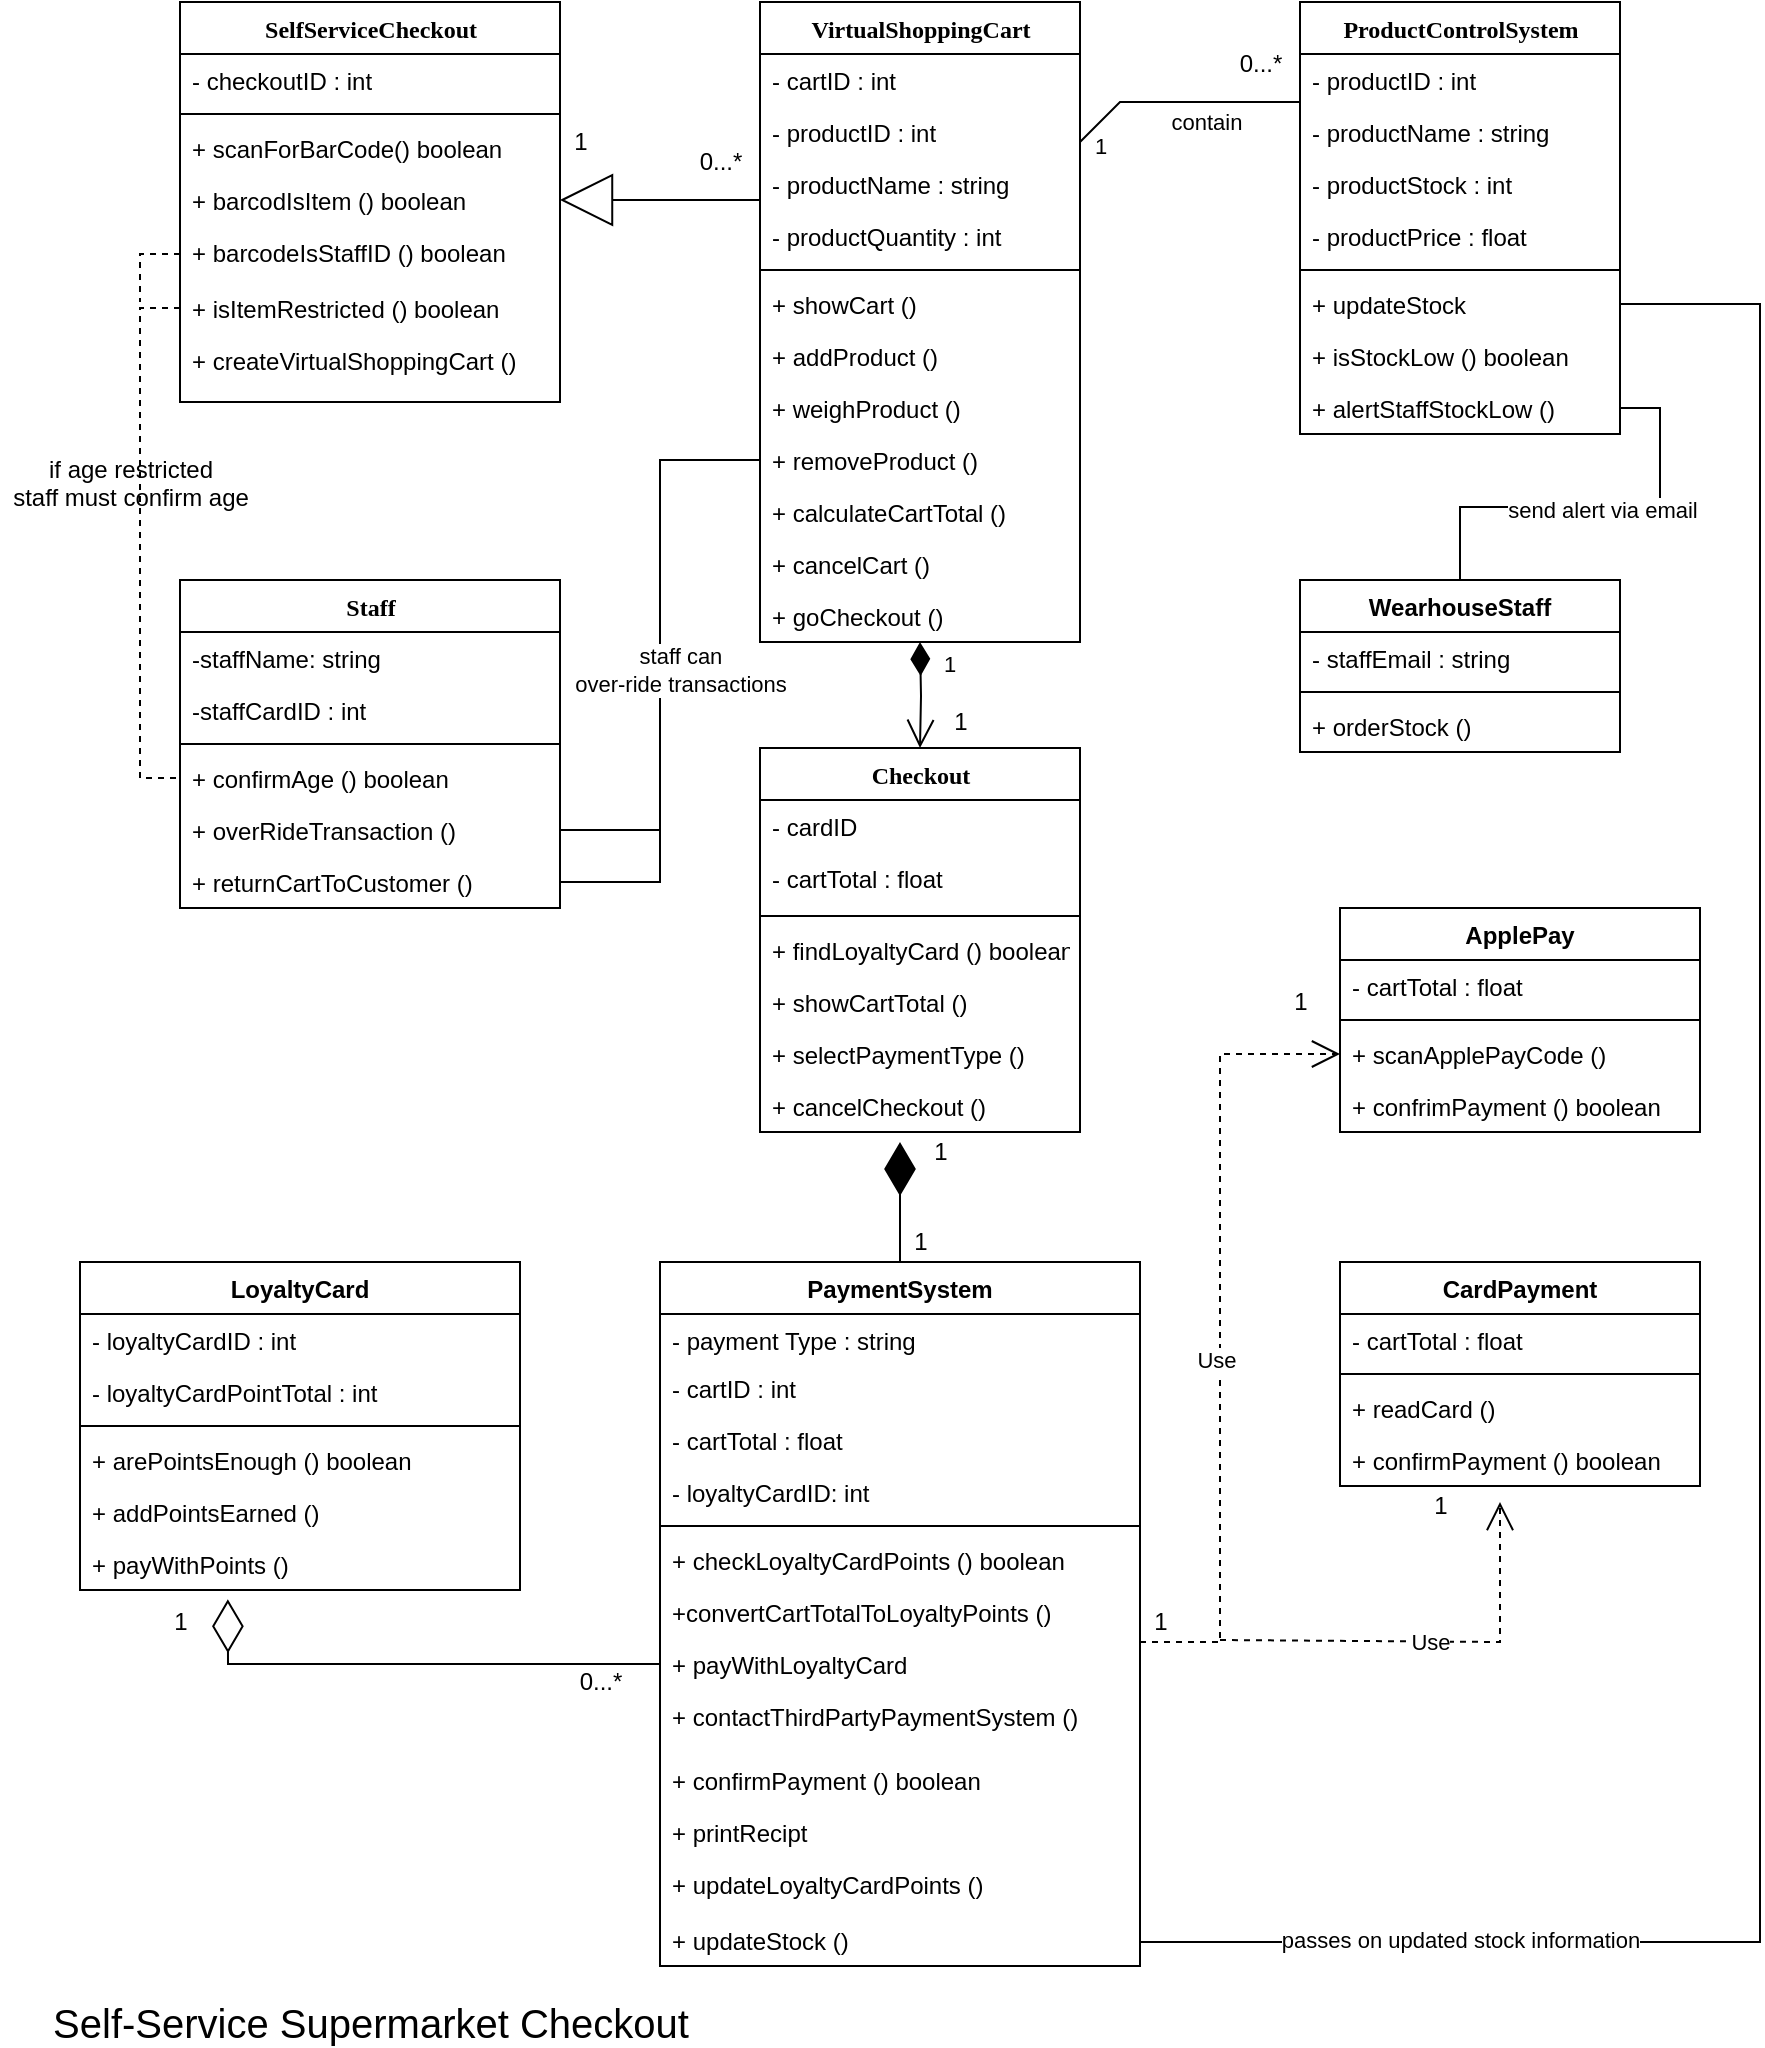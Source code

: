 <mxfile version="17.4.5" type="github">
  <diagram name="Page-1" id="9f46799a-70d6-7492-0946-bef42562c5a5">
    <mxGraphModel dx="1038" dy="571" grid="1" gridSize="10" guides="1" tooltips="1" connect="1" arrows="1" fold="1" page="1" pageScale="1" pageWidth="1100" pageHeight="850" background="none" math="0" shadow="0">
      <root>
        <mxCell id="0" />
        <mxCell id="1" parent="0" />
        <mxCell id="78961159f06e98e8-17" value="SelfServiceCheckout" style="swimlane;html=1;fontStyle=1;align=center;verticalAlign=top;childLayout=stackLayout;horizontal=1;startSize=26;horizontalStack=0;resizeParent=1;resizeLast=0;collapsible=1;marginBottom=0;swimlaneFillColor=#ffffff;rounded=0;shadow=0;comic=0;labelBackgroundColor=none;strokeWidth=1;fillColor=none;fontFamily=Verdana;fontSize=12" parent="1" vertex="1">
          <mxGeometry x="90" y="30" width="190" height="200" as="geometry" />
        </mxCell>
        <mxCell id="78961159f06e98e8-21" value="- checkoutID : int" style="text;html=1;strokeColor=none;fillColor=none;align=left;verticalAlign=top;spacingLeft=4;spacingRight=4;whiteSpace=wrap;overflow=hidden;rotatable=0;points=[[0,0.5],[1,0.5]];portConstraint=eastwest;" parent="78961159f06e98e8-17" vertex="1">
          <mxGeometry y="26" width="190" height="26" as="geometry" />
        </mxCell>
        <mxCell id="78961159f06e98e8-19" value="" style="line;html=1;strokeWidth=1;fillColor=none;align=left;verticalAlign=middle;spacingTop=-1;spacingLeft=3;spacingRight=3;rotatable=0;labelPosition=right;points=[];portConstraint=eastwest;" parent="78961159f06e98e8-17" vertex="1">
          <mxGeometry y="52" width="190" height="8" as="geometry" />
        </mxCell>
        <mxCell id="78961159f06e98e8-20" value="+ scanForBarCode() boolean" style="text;html=1;strokeColor=none;fillColor=none;align=left;verticalAlign=top;spacingLeft=4;spacingRight=4;whiteSpace=wrap;overflow=hidden;rotatable=0;points=[[0,0.5],[1,0.5]];portConstraint=eastwest;" parent="78961159f06e98e8-17" vertex="1">
          <mxGeometry y="60" width="190" height="26" as="geometry" />
        </mxCell>
        <mxCell id="7aNwk6RHBtM1r3JEq0F7-40" value="+ barcodIsItem () boolean&#xa;" style="text;strokeColor=none;fillColor=none;align=left;verticalAlign=top;spacingLeft=4;spacingRight=4;overflow=hidden;rotatable=0;points=[[0,0.5],[1,0.5]];portConstraint=eastwest;" vertex="1" parent="78961159f06e98e8-17">
          <mxGeometry y="86" width="190" height="26" as="geometry" />
        </mxCell>
        <mxCell id="7aNwk6RHBtM1r3JEq0F7-41" value="+ barcodeIsStaffID () boolean" style="text;strokeColor=none;fillColor=none;align=left;verticalAlign=top;spacingLeft=4;spacingRight=4;overflow=hidden;rotatable=0;points=[[0,0.5],[1,0.5]];portConstraint=eastwest;" vertex="1" parent="78961159f06e98e8-17">
          <mxGeometry y="112" width="190" height="28" as="geometry" />
        </mxCell>
        <mxCell id="7aNwk6RHBtM1r3JEq0F7-44" value="+ isItemRestricted () boolean " style="text;strokeColor=none;fillColor=none;align=left;verticalAlign=top;spacingLeft=4;spacingRight=4;overflow=hidden;rotatable=0;points=[[0,0.5],[1,0.5]];portConstraint=eastwest;" vertex="1" parent="78961159f06e98e8-17">
          <mxGeometry y="140" width="190" height="26" as="geometry" />
        </mxCell>
        <mxCell id="7aNwk6RHBtM1r3JEq0F7-45" value="+ createVirtualShoppingCart ()" style="text;strokeColor=none;fillColor=none;align=left;verticalAlign=top;spacingLeft=4;spacingRight=4;overflow=hidden;rotatable=0;points=[[0,0.5],[1,0.5]];portConstraint=eastwest;" vertex="1" parent="78961159f06e98e8-17">
          <mxGeometry y="166" width="190" height="26" as="geometry" />
        </mxCell>
        <mxCell id="78961159f06e98e8-43" value="VirtualShoppingCart" style="swimlane;html=1;fontStyle=1;align=center;verticalAlign=top;childLayout=stackLayout;horizontal=1;startSize=26;horizontalStack=0;resizeParent=1;resizeLast=0;collapsible=1;marginBottom=0;swimlaneFillColor=#ffffff;rounded=0;shadow=0;comic=0;labelBackgroundColor=none;strokeWidth=1;fillColor=none;fontFamily=Verdana;fontSize=12" parent="1" vertex="1">
          <mxGeometry x="380" y="30" width="160" height="320" as="geometry" />
        </mxCell>
        <mxCell id="78961159f06e98e8-45" value="- cartID : int" style="text;html=1;strokeColor=none;fillColor=none;align=left;verticalAlign=top;spacingLeft=4;spacingRight=4;whiteSpace=wrap;overflow=hidden;rotatable=0;points=[[0,0.5],[1,0.5]];portConstraint=eastwest;" parent="78961159f06e98e8-43" vertex="1">
          <mxGeometry y="26" width="160" height="26" as="geometry" />
        </mxCell>
        <mxCell id="78961159f06e98e8-49" value="- productID : int" style="text;html=1;strokeColor=none;fillColor=none;align=left;verticalAlign=top;spacingLeft=4;spacingRight=4;whiteSpace=wrap;overflow=hidden;rotatable=0;points=[[0,0.5],[1,0.5]];portConstraint=eastwest;" parent="78961159f06e98e8-43" vertex="1">
          <mxGeometry y="52" width="160" height="26" as="geometry" />
        </mxCell>
        <mxCell id="7aNwk6RHBtM1r3JEq0F7-166" value="- productName : string" style="text;strokeColor=none;fillColor=none;align=left;verticalAlign=top;spacingLeft=4;spacingRight=4;overflow=hidden;rotatable=0;points=[[0,0.5],[1,0.5]];portConstraint=eastwest;" vertex="1" parent="78961159f06e98e8-43">
          <mxGeometry y="78" width="160" height="26" as="geometry" />
        </mxCell>
        <mxCell id="78961159f06e98e8-50" value="- productQuantity : int" style="text;html=1;strokeColor=none;fillColor=none;align=left;verticalAlign=top;spacingLeft=4;spacingRight=4;whiteSpace=wrap;overflow=hidden;rotatable=0;points=[[0,0.5],[1,0.5]];portConstraint=eastwest;" parent="78961159f06e98e8-43" vertex="1">
          <mxGeometry y="104" width="160" height="26" as="geometry" />
        </mxCell>
        <mxCell id="78961159f06e98e8-51" value="" style="line;html=1;strokeWidth=1;fillColor=none;align=left;verticalAlign=middle;spacingTop=-1;spacingLeft=3;spacingRight=3;rotatable=0;labelPosition=right;points=[];portConstraint=eastwest;" parent="78961159f06e98e8-43" vertex="1">
          <mxGeometry y="130" width="160" height="8" as="geometry" />
        </mxCell>
        <mxCell id="7aNwk6RHBtM1r3JEq0F7-9" value="+ showCart ()" style="text;html=1;strokeColor=none;fillColor=none;align=left;verticalAlign=top;spacingLeft=4;spacingRight=4;whiteSpace=wrap;overflow=hidden;rotatable=0;points=[[0,0.5],[1,0.5]];portConstraint=eastwest;" vertex="1" parent="78961159f06e98e8-43">
          <mxGeometry y="138" width="160" height="26" as="geometry" />
        </mxCell>
        <mxCell id="78961159f06e98e8-52" value="+ addProduct ()" style="text;html=1;strokeColor=none;fillColor=none;align=left;verticalAlign=top;spacingLeft=4;spacingRight=4;whiteSpace=wrap;overflow=hidden;rotatable=0;points=[[0,0.5],[1,0.5]];portConstraint=eastwest;" parent="78961159f06e98e8-43" vertex="1">
          <mxGeometry y="164" width="160" height="26" as="geometry" />
        </mxCell>
        <mxCell id="7aNwk6RHBtM1r3JEq0F7-38" value="+ weighProduct ()" style="text;strokeColor=none;fillColor=none;align=left;verticalAlign=top;spacingLeft=4;spacingRight=4;overflow=hidden;rotatable=0;points=[[0,0.5],[1,0.5]];portConstraint=eastwest;" vertex="1" parent="78961159f06e98e8-43">
          <mxGeometry y="190" width="160" height="26" as="geometry" />
        </mxCell>
        <mxCell id="78961159f06e98e8-53" value="+ removeProduct ()&lt;br&gt;" style="text;html=1;strokeColor=none;fillColor=none;align=left;verticalAlign=top;spacingLeft=4;spacingRight=4;whiteSpace=wrap;overflow=hidden;rotatable=0;points=[[0,0.5],[1,0.5]];portConstraint=eastwest;" parent="78961159f06e98e8-43" vertex="1">
          <mxGeometry y="216" width="160" height="26" as="geometry" />
        </mxCell>
        <mxCell id="7aNwk6RHBtM1r3JEq0F7-46" value="+ calculateCartTotal ()" style="text;strokeColor=none;fillColor=none;align=left;verticalAlign=top;spacingLeft=4;spacingRight=4;overflow=hidden;rotatable=0;points=[[0,0.5],[1,0.5]];portConstraint=eastwest;" vertex="1" parent="78961159f06e98e8-43">
          <mxGeometry y="242" width="160" height="26" as="geometry" />
        </mxCell>
        <mxCell id="7aNwk6RHBtM1r3JEq0F7-69" value="+ cancelCart ()" style="text;strokeColor=none;fillColor=none;align=left;verticalAlign=top;spacingLeft=4;spacingRight=4;overflow=hidden;rotatable=0;points=[[0,0.5],[1,0.5]];portConstraint=eastwest;" vertex="1" parent="78961159f06e98e8-43">
          <mxGeometry y="268" width="160" height="26" as="geometry" />
        </mxCell>
        <mxCell id="7aNwk6RHBtM1r3JEq0F7-39" value="+ goCheckout ()" style="text;strokeColor=none;fillColor=none;align=left;verticalAlign=top;spacingLeft=4;spacingRight=4;overflow=hidden;rotatable=0;points=[[0,0.5],[1,0.5]];portConstraint=eastwest;" vertex="1" parent="78961159f06e98e8-43">
          <mxGeometry y="294" width="160" height="26" as="geometry" />
        </mxCell>
        <mxCell id="78961159f06e98e8-56" value="Staff" style="swimlane;html=1;fontStyle=1;align=center;verticalAlign=top;childLayout=stackLayout;horizontal=1;startSize=26;horizontalStack=0;resizeParent=1;resizeLast=0;collapsible=1;marginBottom=0;swimlaneFillColor=#ffffff;rounded=0;shadow=0;comic=0;labelBackgroundColor=none;strokeWidth=1;fillColor=none;fontFamily=Verdana;fontSize=12" parent="1" vertex="1">
          <mxGeometry x="90" y="319" width="190" height="164" as="geometry" />
        </mxCell>
        <mxCell id="78961159f06e98e8-57" value="-staffName: string" style="text;html=1;strokeColor=none;fillColor=none;align=left;verticalAlign=top;spacingLeft=4;spacingRight=4;whiteSpace=wrap;overflow=hidden;rotatable=0;points=[[0,0.5],[1,0.5]];portConstraint=eastwest;" parent="78961159f06e98e8-56" vertex="1">
          <mxGeometry y="26" width="190" height="26" as="geometry" />
        </mxCell>
        <mxCell id="78961159f06e98e8-60" value="-staffCardID : int" style="text;html=1;strokeColor=none;fillColor=none;align=left;verticalAlign=top;spacingLeft=4;spacingRight=4;whiteSpace=wrap;overflow=hidden;rotatable=0;points=[[0,0.5],[1,0.5]];portConstraint=eastwest;" parent="78961159f06e98e8-56" vertex="1">
          <mxGeometry y="52" width="190" height="26" as="geometry" />
        </mxCell>
        <mxCell id="78961159f06e98e8-64" value="" style="line;html=1;strokeWidth=1;fillColor=none;align=left;verticalAlign=middle;spacingTop=-1;spacingLeft=3;spacingRight=3;rotatable=0;labelPosition=right;points=[];portConstraint=eastwest;" parent="78961159f06e98e8-56" vertex="1">
          <mxGeometry y="78" width="190" height="8" as="geometry" />
        </mxCell>
        <mxCell id="78961159f06e98e8-65" value="+ confirmAge () boolean" style="text;html=1;strokeColor=none;fillColor=none;align=left;verticalAlign=top;spacingLeft=4;spacingRight=4;whiteSpace=wrap;overflow=hidden;rotatable=0;points=[[0,0.5],[1,0.5]];portConstraint=eastwest;" parent="78961159f06e98e8-56" vertex="1">
          <mxGeometry y="86" width="190" height="26" as="geometry" />
        </mxCell>
        <mxCell id="78961159f06e98e8-68" value="+ overRideTransaction ()" style="text;html=1;strokeColor=none;fillColor=none;align=left;verticalAlign=top;spacingLeft=4;spacingRight=4;whiteSpace=wrap;overflow=hidden;rotatable=0;points=[[0,0.5],[1,0.5]];portConstraint=eastwest;" parent="78961159f06e98e8-56" vertex="1">
          <mxGeometry y="112" width="190" height="26" as="geometry" />
        </mxCell>
        <mxCell id="7aNwk6RHBtM1r3JEq0F7-84" value="+ returnCartToCustomer ()" style="text;strokeColor=none;fillColor=none;align=left;verticalAlign=top;spacingLeft=4;spacingRight=4;overflow=hidden;rotatable=0;points=[[0,0.5],[1,0.5]];portConstraint=eastwest;" vertex="1" parent="78961159f06e98e8-56">
          <mxGeometry y="138" width="190" height="26" as="geometry" />
        </mxCell>
        <mxCell id="78961159f06e98e8-82" value="ProductControlSystem" style="swimlane;html=1;fontStyle=1;align=center;verticalAlign=top;childLayout=stackLayout;horizontal=1;startSize=26;horizontalStack=0;resizeParent=1;resizeLast=0;collapsible=1;marginBottom=0;swimlaneFillColor=#ffffff;rounded=0;shadow=0;comic=0;labelBackgroundColor=none;strokeWidth=1;fillColor=none;fontFamily=Verdana;fontSize=12" parent="1" vertex="1">
          <mxGeometry x="650" y="30" width="160" height="216" as="geometry" />
        </mxCell>
        <mxCell id="78961159f06e98e8-83" value="- productID : int" style="text;html=1;strokeColor=none;fillColor=none;align=left;verticalAlign=top;spacingLeft=4;spacingRight=4;whiteSpace=wrap;overflow=hidden;rotatable=0;points=[[0,0.5],[1,0.5]];portConstraint=eastwest;" parent="78961159f06e98e8-82" vertex="1">
          <mxGeometry y="26" width="160" height="26" as="geometry" />
        </mxCell>
        <mxCell id="78961159f06e98e8-84" value="- productName : string" style="text;html=1;strokeColor=none;fillColor=none;align=left;verticalAlign=top;spacingLeft=4;spacingRight=4;whiteSpace=wrap;overflow=hidden;rotatable=0;points=[[0,0.5],[1,0.5]];portConstraint=eastwest;" parent="78961159f06e98e8-82" vertex="1">
          <mxGeometry y="52" width="160" height="26" as="geometry" />
        </mxCell>
        <mxCell id="78961159f06e98e8-86" value="- productStock : int" style="text;html=1;strokeColor=none;fillColor=none;align=left;verticalAlign=top;spacingLeft=4;spacingRight=4;whiteSpace=wrap;overflow=hidden;rotatable=0;points=[[0,0.5],[1,0.5]];portConstraint=eastwest;" parent="78961159f06e98e8-82" vertex="1">
          <mxGeometry y="78" width="160" height="26" as="geometry" />
        </mxCell>
        <mxCell id="7aNwk6RHBtM1r3JEq0F7-155" value="- productPrice : float" style="text;strokeColor=none;fillColor=none;align=left;verticalAlign=top;spacingLeft=4;spacingRight=4;overflow=hidden;rotatable=0;points=[[0,0.5],[1,0.5]];portConstraint=eastwest;" vertex="1" parent="78961159f06e98e8-82">
          <mxGeometry y="104" width="160" height="26" as="geometry" />
        </mxCell>
        <mxCell id="78961159f06e98e8-90" value="" style="line;html=1;strokeWidth=1;fillColor=none;align=left;verticalAlign=middle;spacingTop=-1;spacingLeft=3;spacingRight=3;rotatable=0;labelPosition=right;points=[];portConstraint=eastwest;" parent="78961159f06e98e8-82" vertex="1">
          <mxGeometry y="130" width="160" height="8" as="geometry" />
        </mxCell>
        <mxCell id="78961159f06e98e8-91" value="+ updateStock" style="text;html=1;strokeColor=none;fillColor=none;align=left;verticalAlign=top;spacingLeft=4;spacingRight=4;whiteSpace=wrap;overflow=hidden;rotatable=0;points=[[0,0.5],[1,0.5]];portConstraint=eastwest;" parent="78961159f06e98e8-82" vertex="1">
          <mxGeometry y="138" width="160" height="26" as="geometry" />
        </mxCell>
        <mxCell id="78961159f06e98e8-94" value="+ isStockLow () boolean" style="text;html=1;strokeColor=none;fillColor=none;align=left;verticalAlign=top;spacingLeft=4;spacingRight=4;whiteSpace=wrap;overflow=hidden;rotatable=0;points=[[0,0.5],[1,0.5]];portConstraint=eastwest;" parent="78961159f06e98e8-82" vertex="1">
          <mxGeometry y="164" width="160" height="26" as="geometry" />
        </mxCell>
        <mxCell id="7aNwk6RHBtM1r3JEq0F7-154" value="+ alertStaffStockLow ()" style="text;strokeColor=none;fillColor=none;align=left;verticalAlign=top;spacingLeft=4;spacingRight=4;overflow=hidden;rotatable=0;points=[[0,0.5],[1,0.5]];portConstraint=eastwest;" vertex="1" parent="78961159f06e98e8-82">
          <mxGeometry y="190" width="160" height="26" as="geometry" />
        </mxCell>
        <mxCell id="7aNwk6RHBtM1r3JEq0F7-14" value="ApplePay" style="swimlane;fontStyle=1;align=center;verticalAlign=top;childLayout=stackLayout;horizontal=1;startSize=26;horizontalStack=0;resizeParent=1;resizeParentMax=0;resizeLast=0;collapsible=1;marginBottom=0;" vertex="1" parent="1">
          <mxGeometry x="670" y="483" width="180" height="112" as="geometry" />
        </mxCell>
        <mxCell id="7aNwk6RHBtM1r3JEq0F7-15" value="- cartTotal : float" style="text;strokeColor=none;fillColor=none;align=left;verticalAlign=top;spacingLeft=4;spacingRight=4;overflow=hidden;rotatable=0;points=[[0,0.5],[1,0.5]];portConstraint=eastwest;" vertex="1" parent="7aNwk6RHBtM1r3JEq0F7-14">
          <mxGeometry y="26" width="180" height="26" as="geometry" />
        </mxCell>
        <mxCell id="7aNwk6RHBtM1r3JEq0F7-16" value="" style="line;strokeWidth=1;fillColor=none;align=left;verticalAlign=middle;spacingTop=-1;spacingLeft=3;spacingRight=3;rotatable=0;labelPosition=right;points=[];portConstraint=eastwest;" vertex="1" parent="7aNwk6RHBtM1r3JEq0F7-14">
          <mxGeometry y="52" width="180" height="8" as="geometry" />
        </mxCell>
        <mxCell id="7aNwk6RHBtM1r3JEq0F7-17" value="+ scanApplePayCode ()" style="text;strokeColor=none;fillColor=none;align=left;verticalAlign=top;spacingLeft=4;spacingRight=4;overflow=hidden;rotatable=0;points=[[0,0.5],[1,0.5]];portConstraint=eastwest;" vertex="1" parent="7aNwk6RHBtM1r3JEq0F7-14">
          <mxGeometry y="60" width="180" height="26" as="geometry" />
        </mxCell>
        <mxCell id="7aNwk6RHBtM1r3JEq0F7-147" value="+ confrimPayment () boolean" style="text;strokeColor=none;fillColor=none;align=left;verticalAlign=top;spacingLeft=4;spacingRight=4;overflow=hidden;rotatable=0;points=[[0,0.5],[1,0.5]];portConstraint=eastwest;" vertex="1" parent="7aNwk6RHBtM1r3JEq0F7-14">
          <mxGeometry y="86" width="180" height="26" as="geometry" />
        </mxCell>
        <mxCell id="78961159f06e98e8-95" value="Checkout" style="swimlane;html=1;fontStyle=1;align=center;verticalAlign=top;childLayout=stackLayout;horizontal=1;startSize=26;horizontalStack=0;resizeParent=1;resizeLast=0;collapsible=1;marginBottom=0;swimlaneFillColor=#ffffff;rounded=0;shadow=0;comic=0;labelBackgroundColor=none;strokeWidth=1;fillColor=none;fontFamily=Verdana;fontSize=12" parent="1" vertex="1">
          <mxGeometry x="380" y="403" width="160" height="192" as="geometry" />
        </mxCell>
        <mxCell id="78961159f06e98e8-96" value="- cardID" style="text;html=1;strokeColor=none;fillColor=none;align=left;verticalAlign=top;spacingLeft=4;spacingRight=4;whiteSpace=wrap;overflow=hidden;rotatable=0;points=[[0,0.5],[1,0.5]];portConstraint=eastwest;" parent="78961159f06e98e8-95" vertex="1">
          <mxGeometry y="26" width="160" height="26" as="geometry" />
        </mxCell>
        <mxCell id="7aNwk6RHBtM1r3JEq0F7-51" value="- cartTotal : float" style="text;strokeColor=none;fillColor=none;align=left;verticalAlign=top;spacingLeft=4;spacingRight=4;overflow=hidden;rotatable=0;points=[[0,0.5],[1,0.5]];portConstraint=eastwest;" vertex="1" parent="78961159f06e98e8-95">
          <mxGeometry y="52" width="160" height="28" as="geometry" />
        </mxCell>
        <mxCell id="78961159f06e98e8-103" value="" style="line;html=1;strokeWidth=1;fillColor=none;align=left;verticalAlign=middle;spacingTop=-1;spacingLeft=3;spacingRight=3;rotatable=0;labelPosition=right;points=[];portConstraint=eastwest;" parent="78961159f06e98e8-95" vertex="1">
          <mxGeometry y="80" width="160" height="8" as="geometry" />
        </mxCell>
        <mxCell id="7aNwk6RHBtM1r3JEq0F7-47" value="+ findLoyaltyCard () boolean" style="text;strokeColor=none;fillColor=none;align=left;verticalAlign=top;spacingLeft=4;spacingRight=4;overflow=hidden;rotatable=0;points=[[0,0.5],[1,0.5]];portConstraint=eastwest;" vertex="1" parent="78961159f06e98e8-95">
          <mxGeometry y="88" width="160" height="26" as="geometry" />
        </mxCell>
        <mxCell id="7aNwk6RHBtM1r3JEq0F7-70" value="+ showCartTotal ()" style="text;strokeColor=none;fillColor=none;align=left;verticalAlign=top;spacingLeft=4;spacingRight=4;overflow=hidden;rotatable=0;points=[[0,0.5],[1,0.5]];portConstraint=eastwest;" vertex="1" parent="78961159f06e98e8-95">
          <mxGeometry y="114" width="160" height="26" as="geometry" />
        </mxCell>
        <mxCell id="7aNwk6RHBtM1r3JEq0F7-25" value="+ selectPaymentType ()" style="text;strokeColor=none;fillColor=none;align=left;verticalAlign=top;spacingLeft=4;spacingRight=4;overflow=hidden;rotatable=0;points=[[0,0.5],[1,0.5]];portConstraint=eastwest;" vertex="1" parent="78961159f06e98e8-95">
          <mxGeometry y="140" width="160" height="26" as="geometry" />
        </mxCell>
        <mxCell id="7aNwk6RHBtM1r3JEq0F7-66" value="+ cancelCheckout ()" style="text;strokeColor=none;fillColor=none;align=left;verticalAlign=top;spacingLeft=4;spacingRight=4;overflow=hidden;rotatable=0;points=[[0,0.5],[1,0.5]];portConstraint=eastwest;" vertex="1" parent="78961159f06e98e8-95">
          <mxGeometry y="166" width="160" height="26" as="geometry" />
        </mxCell>
        <mxCell id="7aNwk6RHBtM1r3JEq0F7-161" style="edgeStyle=orthogonalEdgeStyle;rounded=0;orthogonalLoop=1;jettySize=auto;html=1;exitX=0.5;exitY=0;exitDx=0;exitDy=0;labelBorderColor=none;startArrow=none;startFill=0;endArrow=none;endFill=0;targetPerimeterSpacing=0;" edge="1" parent="1" source="7aNwk6RHBtM1r3JEq0F7-33" target="7aNwk6RHBtM1r3JEq0F7-154">
          <mxGeometry relative="1" as="geometry" />
        </mxCell>
        <mxCell id="7aNwk6RHBtM1r3JEq0F7-165" value="send alert via email" style="edgeLabel;html=1;align=center;verticalAlign=middle;resizable=0;points=[];" vertex="1" connectable="0" parent="7aNwk6RHBtM1r3JEq0F7-161">
          <mxGeometry x="0.038" relative="1" as="geometry">
            <mxPoint y="1" as="offset" />
          </mxGeometry>
        </mxCell>
        <mxCell id="7aNwk6RHBtM1r3JEq0F7-33" value="WearhouseStaff" style="swimlane;fontStyle=1;align=center;verticalAlign=top;childLayout=stackLayout;horizontal=1;startSize=26;horizontalStack=0;resizeParent=1;resizeParentMax=0;resizeLast=0;collapsible=1;marginBottom=0;" vertex="1" parent="1">
          <mxGeometry x="650" y="319" width="160" height="86" as="geometry" />
        </mxCell>
        <mxCell id="7aNwk6RHBtM1r3JEq0F7-34" value="- staffEmail : string" style="text;strokeColor=none;fillColor=none;align=left;verticalAlign=top;spacingLeft=4;spacingRight=4;overflow=hidden;rotatable=0;points=[[0,0.5],[1,0.5]];portConstraint=eastwest;" vertex="1" parent="7aNwk6RHBtM1r3JEq0F7-33">
          <mxGeometry y="26" width="160" height="26" as="geometry" />
        </mxCell>
        <mxCell id="7aNwk6RHBtM1r3JEq0F7-35" value="" style="line;strokeWidth=1;fillColor=none;align=left;verticalAlign=middle;spacingTop=-1;spacingLeft=3;spacingRight=3;rotatable=0;labelPosition=right;points=[];portConstraint=eastwest;" vertex="1" parent="7aNwk6RHBtM1r3JEq0F7-33">
          <mxGeometry y="52" width="160" height="8" as="geometry" />
        </mxCell>
        <mxCell id="7aNwk6RHBtM1r3JEq0F7-36" value="+ orderStock ()" style="text;strokeColor=none;fillColor=none;align=left;verticalAlign=top;spacingLeft=4;spacingRight=4;overflow=hidden;rotatable=0;points=[[0,0.5],[1,0.5]];portConstraint=eastwest;" vertex="1" parent="7aNwk6RHBtM1r3JEq0F7-33">
          <mxGeometry y="60" width="160" height="26" as="geometry" />
        </mxCell>
        <mxCell id="7aNwk6RHBtM1r3JEq0F7-60" value="1" style="text;html=1;align=center;verticalAlign=middle;resizable=0;points=[];autosize=1;strokeColor=none;fillColor=none;" vertex="1" parent="1">
          <mxGeometry x="470" y="380" width="20" height="20" as="geometry" />
        </mxCell>
        <mxCell id="7aNwk6RHBtM1r3JEq0F7-62" value="1" style="endArrow=open;html=1;endSize=12;startArrow=diamondThin;startSize=14;startFill=1;edgeStyle=orthogonalEdgeStyle;align=left;verticalAlign=bottom;rounded=0;targetPerimeterSpacing=0;entryX=0.5;entryY=0;entryDx=0;entryDy=0;" edge="1" parent="1" target="78961159f06e98e8-95">
          <mxGeometry x="-0.248" y="10" relative="1" as="geometry">
            <mxPoint x="460" y="350" as="sourcePoint" />
            <mxPoint x="680" y="220" as="targetPoint" />
            <mxPoint as="offset" />
          </mxGeometry>
        </mxCell>
        <mxCell id="7aNwk6RHBtM1r3JEq0F7-63" value="" style="endArrow=block;endFill=0;endSize=24;html=1;rounded=0;entryX=1;entryY=0.5;entryDx=0;entryDy=0;sourcePerimeterSpacing=0;" edge="1" parent="1" target="7aNwk6RHBtM1r3JEq0F7-40">
          <mxGeometry width="160" relative="1" as="geometry">
            <mxPoint x="380" y="129" as="sourcePoint" />
            <mxPoint x="290" y="140" as="targetPoint" />
          </mxGeometry>
        </mxCell>
        <mxCell id="7aNwk6RHBtM1r3JEq0F7-64" value="0...*" style="text;html=1;align=center;verticalAlign=middle;resizable=0;points=[];autosize=1;strokeColor=none;fillColor=none;" vertex="1" parent="1">
          <mxGeometry x="340" y="100" width="40" height="20" as="geometry" />
        </mxCell>
        <mxCell id="7aNwk6RHBtM1r3JEq0F7-65" value="1" style="text;html=1;align=center;verticalAlign=middle;resizable=0;points=[];autosize=1;strokeColor=none;fillColor=none;" vertex="1" parent="1">
          <mxGeometry x="280" y="90" width="20" height="20" as="geometry" />
        </mxCell>
        <mxCell id="7aNwk6RHBtM1r3JEq0F7-76" value="LoyaltyCard" style="swimlane;fontStyle=1;align=center;verticalAlign=top;childLayout=stackLayout;horizontal=1;startSize=26;horizontalStack=0;resizeParent=1;resizeParentMax=0;resizeLast=0;collapsible=1;marginBottom=0;" vertex="1" parent="1">
          <mxGeometry x="40" y="660" width="220" height="164" as="geometry" />
        </mxCell>
        <mxCell id="7aNwk6RHBtM1r3JEq0F7-77" value="- loyaltyCardID : int" style="text;strokeColor=none;fillColor=none;align=left;verticalAlign=top;spacingLeft=4;spacingRight=4;overflow=hidden;rotatable=0;points=[[0,0.5],[1,0.5]];portConstraint=eastwest;" vertex="1" parent="7aNwk6RHBtM1r3JEq0F7-76">
          <mxGeometry y="26" width="220" height="26" as="geometry" />
        </mxCell>
        <mxCell id="7aNwk6RHBtM1r3JEq0F7-106" value="- loyaltyCardPointTotal : int" style="text;strokeColor=none;fillColor=none;align=left;verticalAlign=top;spacingLeft=4;spacingRight=4;overflow=hidden;rotatable=0;points=[[0,0.5],[1,0.5]];portConstraint=eastwest;" vertex="1" parent="7aNwk6RHBtM1r3JEq0F7-76">
          <mxGeometry y="52" width="220" height="26" as="geometry" />
        </mxCell>
        <mxCell id="7aNwk6RHBtM1r3JEq0F7-78" value="" style="line;strokeWidth=1;fillColor=none;align=left;verticalAlign=middle;spacingTop=-1;spacingLeft=3;spacingRight=3;rotatable=0;labelPosition=right;points=[];portConstraint=eastwest;" vertex="1" parent="7aNwk6RHBtM1r3JEq0F7-76">
          <mxGeometry y="78" width="220" height="8" as="geometry" />
        </mxCell>
        <mxCell id="7aNwk6RHBtM1r3JEq0F7-107" value="+ arePointsEnough () boolean" style="text;strokeColor=none;fillColor=none;align=left;verticalAlign=top;spacingLeft=4;spacingRight=4;overflow=hidden;rotatable=0;points=[[0,0.5],[1,0.5]];portConstraint=eastwest;" vertex="1" parent="7aNwk6RHBtM1r3JEq0F7-76">
          <mxGeometry y="86" width="220" height="26" as="geometry" />
        </mxCell>
        <mxCell id="7aNwk6RHBtM1r3JEq0F7-79" value="+ addPointsEarned ()" style="text;strokeColor=none;fillColor=none;align=left;verticalAlign=top;spacingLeft=4;spacingRight=4;overflow=hidden;rotatable=0;points=[[0,0.5],[1,0.5]];portConstraint=eastwest;" vertex="1" parent="7aNwk6RHBtM1r3JEq0F7-76">
          <mxGeometry y="112" width="220" height="26" as="geometry" />
        </mxCell>
        <mxCell id="7aNwk6RHBtM1r3JEq0F7-112" value="+ payWithPoints ()" style="text;strokeColor=none;fillColor=none;align=left;verticalAlign=top;spacingLeft=4;spacingRight=4;overflow=hidden;rotatable=0;points=[[0,0.5],[1,0.5]];portConstraint=eastwest;" vertex="1" parent="7aNwk6RHBtM1r3JEq0F7-76">
          <mxGeometry y="138" width="220" height="26" as="geometry" />
        </mxCell>
        <mxCell id="7aNwk6RHBtM1r3JEq0F7-80" value="CardPayment" style="swimlane;fontStyle=1;align=center;verticalAlign=top;childLayout=stackLayout;horizontal=1;startSize=26;horizontalStack=0;resizeParent=1;resizeParentMax=0;resizeLast=0;collapsible=1;marginBottom=0;" vertex="1" parent="1">
          <mxGeometry x="670" y="660" width="180" height="112" as="geometry" />
        </mxCell>
        <mxCell id="7aNwk6RHBtM1r3JEq0F7-81" value="- cartTotal : float" style="text;strokeColor=none;fillColor=none;align=left;verticalAlign=top;spacingLeft=4;spacingRight=4;overflow=hidden;rotatable=0;points=[[0,0.5],[1,0.5]];portConstraint=eastwest;" vertex="1" parent="7aNwk6RHBtM1r3JEq0F7-80">
          <mxGeometry y="26" width="180" height="26" as="geometry" />
        </mxCell>
        <mxCell id="7aNwk6RHBtM1r3JEq0F7-82" value="" style="line;strokeWidth=1;fillColor=none;align=left;verticalAlign=middle;spacingTop=-1;spacingLeft=3;spacingRight=3;rotatable=0;labelPosition=right;points=[];portConstraint=eastwest;" vertex="1" parent="7aNwk6RHBtM1r3JEq0F7-80">
          <mxGeometry y="52" width="180" height="8" as="geometry" />
        </mxCell>
        <mxCell id="7aNwk6RHBtM1r3JEq0F7-83" value="+ readCard ()" style="text;strokeColor=none;fillColor=none;align=left;verticalAlign=top;spacingLeft=4;spacingRight=4;overflow=hidden;rotatable=0;points=[[0,0.5],[1,0.5]];portConstraint=eastwest;" vertex="1" parent="7aNwk6RHBtM1r3JEq0F7-80">
          <mxGeometry y="60" width="180" height="26" as="geometry" />
        </mxCell>
        <mxCell id="7aNwk6RHBtM1r3JEq0F7-148" value="+ confirmPayment () boolean" style="text;strokeColor=none;fillColor=none;align=left;verticalAlign=top;spacingLeft=4;spacingRight=4;overflow=hidden;rotatable=0;points=[[0,0.5],[1,0.5]];portConstraint=eastwest;" vertex="1" parent="7aNwk6RHBtM1r3JEq0F7-80">
          <mxGeometry y="86" width="180" height="26" as="geometry" />
        </mxCell>
        <mxCell id="7aNwk6RHBtM1r3JEq0F7-92" value="PaymentSystem" style="swimlane;fontStyle=1;align=center;verticalAlign=top;childLayout=stackLayout;horizontal=1;startSize=26;horizontalStack=0;resizeParent=1;resizeParentMax=0;resizeLast=0;collapsible=1;marginBottom=0;" vertex="1" parent="1">
          <mxGeometry x="330" y="660" width="240" height="352" as="geometry" />
        </mxCell>
        <mxCell id="7aNwk6RHBtM1r3JEq0F7-93" value="- payment Type : string" style="text;strokeColor=none;fillColor=none;align=left;verticalAlign=top;spacingLeft=4;spacingRight=4;overflow=hidden;rotatable=0;points=[[0,0.5],[1,0.5]];portConstraint=eastwest;" vertex="1" parent="7aNwk6RHBtM1r3JEq0F7-92">
          <mxGeometry y="26" width="240" height="24" as="geometry" />
        </mxCell>
        <mxCell id="7aNwk6RHBtM1r3JEq0F7-96" value="- cartID : int" style="text;strokeColor=none;fillColor=none;align=left;verticalAlign=top;spacingLeft=4;spacingRight=4;overflow=hidden;rotatable=0;points=[[0,0.5],[1,0.5]];portConstraint=eastwest;" vertex="1" parent="7aNwk6RHBtM1r3JEq0F7-92">
          <mxGeometry y="50" width="240" height="26" as="geometry" />
        </mxCell>
        <mxCell id="7aNwk6RHBtM1r3JEq0F7-98" value="- cartTotal : float" style="text;strokeColor=none;fillColor=none;align=left;verticalAlign=top;spacingLeft=4;spacingRight=4;overflow=hidden;rotatable=0;points=[[0,0.5],[1,0.5]];portConstraint=eastwest;" vertex="1" parent="7aNwk6RHBtM1r3JEq0F7-92">
          <mxGeometry y="76" width="240" height="26" as="geometry" />
        </mxCell>
        <mxCell id="7aNwk6RHBtM1r3JEq0F7-97" value="- loyaltyCardID: int" style="text;strokeColor=none;fillColor=none;align=left;verticalAlign=top;spacingLeft=4;spacingRight=4;overflow=hidden;rotatable=0;points=[[0,0.5],[1,0.5]];portConstraint=eastwest;" vertex="1" parent="7aNwk6RHBtM1r3JEq0F7-92">
          <mxGeometry y="102" width="240" height="26" as="geometry" />
        </mxCell>
        <mxCell id="7aNwk6RHBtM1r3JEq0F7-94" value="" style="line;strokeWidth=1;fillColor=none;align=left;verticalAlign=middle;spacingTop=-1;spacingLeft=3;spacingRight=3;rotatable=0;labelPosition=right;points=[];portConstraint=eastwest;" vertex="1" parent="7aNwk6RHBtM1r3JEq0F7-92">
          <mxGeometry y="128" width="240" height="8" as="geometry" />
        </mxCell>
        <mxCell id="7aNwk6RHBtM1r3JEq0F7-100" value="+ checkLoyaltyCardPoints () boolean" style="text;strokeColor=none;fillColor=none;align=left;verticalAlign=top;spacingLeft=4;spacingRight=4;overflow=hidden;rotatable=0;points=[[0,0.5],[1,0.5]];portConstraint=eastwest;" vertex="1" parent="7aNwk6RHBtM1r3JEq0F7-92">
          <mxGeometry y="136" width="240" height="26" as="geometry" />
        </mxCell>
        <mxCell id="7aNwk6RHBtM1r3JEq0F7-108" value="+convertCartTotalToLoyaltyPoints ()" style="text;strokeColor=none;fillColor=none;align=left;verticalAlign=top;spacingLeft=4;spacingRight=4;overflow=hidden;rotatable=0;points=[[0,0.5],[1,0.5]];portConstraint=eastwest;" vertex="1" parent="7aNwk6RHBtM1r3JEq0F7-92">
          <mxGeometry y="162" width="240" height="26" as="geometry" />
        </mxCell>
        <mxCell id="7aNwk6RHBtM1r3JEq0F7-111" value="+ payWithLoyaltyCard" style="text;strokeColor=none;fillColor=none;align=left;verticalAlign=top;spacingLeft=4;spacingRight=4;overflow=hidden;rotatable=0;points=[[0,0.5],[1,0.5]];portConstraint=eastwest;" vertex="1" parent="7aNwk6RHBtM1r3JEq0F7-92">
          <mxGeometry y="188" width="240" height="26" as="geometry" />
        </mxCell>
        <mxCell id="7aNwk6RHBtM1r3JEq0F7-95" value="+ contactThirdPartyPaymentSystem ()" style="text;strokeColor=none;fillColor=none;align=left;verticalAlign=top;spacingLeft=4;spacingRight=4;overflow=hidden;rotatable=0;points=[[0,0.5],[1,0.5]];portConstraint=eastwest;" vertex="1" parent="7aNwk6RHBtM1r3JEq0F7-92">
          <mxGeometry y="214" width="240" height="32" as="geometry" />
        </mxCell>
        <mxCell id="7aNwk6RHBtM1r3JEq0F7-110" value="+ confirmPayment () boolean" style="text;strokeColor=none;fillColor=none;align=left;verticalAlign=top;spacingLeft=4;spacingRight=4;overflow=hidden;rotatable=0;points=[[0,0.5],[1,0.5]];portConstraint=eastwest;" vertex="1" parent="7aNwk6RHBtM1r3JEq0F7-92">
          <mxGeometry y="246" width="240" height="26" as="geometry" />
        </mxCell>
        <mxCell id="7aNwk6RHBtM1r3JEq0F7-109" value="+ printRecipt" style="text;strokeColor=none;fillColor=none;align=left;verticalAlign=top;spacingLeft=4;spacingRight=4;overflow=hidden;rotatable=0;points=[[0,0.5],[1,0.5]];portConstraint=eastwest;" vertex="1" parent="7aNwk6RHBtM1r3JEq0F7-92">
          <mxGeometry y="272" width="240" height="26" as="geometry" />
        </mxCell>
        <mxCell id="7aNwk6RHBtM1r3JEq0F7-99" value="+ updateLoyaltyCardPoints ()" style="text;strokeColor=none;fillColor=none;align=left;verticalAlign=top;spacingLeft=4;spacingRight=4;overflow=hidden;rotatable=0;points=[[0,0.5],[1,0.5]];portConstraint=eastwest;" vertex="1" parent="7aNwk6RHBtM1r3JEq0F7-92">
          <mxGeometry y="298" width="240" height="28" as="geometry" />
        </mxCell>
        <mxCell id="7aNwk6RHBtM1r3JEq0F7-164" value="+ updateStock ()" style="text;strokeColor=none;fillColor=none;align=left;verticalAlign=top;spacingLeft=4;spacingRight=4;overflow=hidden;rotatable=0;points=[[0,0.5],[1,0.5]];portConstraint=eastwest;" vertex="1" parent="7aNwk6RHBtM1r3JEq0F7-92">
          <mxGeometry y="326" width="240" height="26" as="geometry" />
        </mxCell>
        <mxCell id="7aNwk6RHBtM1r3JEq0F7-102" value="Use" style="endArrow=open;endSize=12;dashed=1;html=1;rounded=0;targetPerimeterSpacing=0;entryX=0;entryY=0.5;entryDx=0;entryDy=0;" edge="1" parent="1" target="7aNwk6RHBtM1r3JEq0F7-17">
          <mxGeometry x="-0.078" y="2" width="160" relative="1" as="geometry">
            <mxPoint x="570" y="850" as="sourcePoint" />
            <mxPoint x="660" y="560" as="targetPoint" />
            <Array as="points">
              <mxPoint x="610" y="850" />
              <mxPoint x="610" y="556" />
            </Array>
            <mxPoint as="offset" />
          </mxGeometry>
        </mxCell>
        <mxCell id="7aNwk6RHBtM1r3JEq0F7-104" value="Use" style="endArrow=open;endSize=12;dashed=1;html=1;rounded=0;targetPerimeterSpacing=0;" edge="1" parent="1">
          <mxGeometry width="160" relative="1" as="geometry">
            <mxPoint x="610" y="849" as="sourcePoint" />
            <mxPoint x="750" y="780" as="targetPoint" />
            <Array as="points">
              <mxPoint x="750" y="850" />
            </Array>
          </mxGeometry>
        </mxCell>
        <mxCell id="7aNwk6RHBtM1r3JEq0F7-113" value="1" style="text;html=1;align=center;verticalAlign=middle;resizable=0;points=[];autosize=1;strokeColor=none;fillColor=none;" vertex="1" parent="1">
          <mxGeometry x="570" y="830" width="20" height="20" as="geometry" />
        </mxCell>
        <mxCell id="7aNwk6RHBtM1r3JEq0F7-114" value="1" style="text;html=1;align=center;verticalAlign=middle;resizable=0;points=[];autosize=1;strokeColor=none;fillColor=none;" vertex="1" parent="1">
          <mxGeometry x="710" y="772" width="20" height="20" as="geometry" />
        </mxCell>
        <mxCell id="7aNwk6RHBtM1r3JEq0F7-115" value="1" style="text;html=1;align=center;verticalAlign=middle;resizable=0;points=[];autosize=1;strokeColor=none;fillColor=none;" vertex="1" parent="1">
          <mxGeometry x="640" y="520" width="20" height="20" as="geometry" />
        </mxCell>
        <mxCell id="7aNwk6RHBtM1r3JEq0F7-116" value="" style="endArrow=none;html=1;rounded=0;targetPerimeterSpacing=0;" edge="1" parent="1">
          <mxGeometry width="50" height="50" relative="1" as="geometry">
            <mxPoint x="540" y="100" as="sourcePoint" />
            <mxPoint x="650" y="80" as="targetPoint" />
            <Array as="points">
              <mxPoint x="560" y="80" />
            </Array>
          </mxGeometry>
        </mxCell>
        <mxCell id="7aNwk6RHBtM1r3JEq0F7-117" value="contain" style="edgeLabel;html=1;align=center;verticalAlign=middle;resizable=0;points=[];" vertex="1" connectable="0" parent="7aNwk6RHBtM1r3JEq0F7-116">
          <mxGeometry x="-0.131" y="1" relative="1" as="geometry">
            <mxPoint x="20" y="11" as="offset" />
          </mxGeometry>
        </mxCell>
        <mxCell id="7aNwk6RHBtM1r3JEq0F7-123" value="1" style="edgeLabel;html=1;align=center;verticalAlign=middle;resizable=0;points=[];" vertex="1" connectable="0" parent="7aNwk6RHBtM1r3JEq0F7-116">
          <mxGeometry x="-0.895" y="-8" relative="1" as="geometry">
            <mxPoint as="offset" />
          </mxGeometry>
        </mxCell>
        <mxCell id="7aNwk6RHBtM1r3JEq0F7-136" style="edgeStyle=orthogonalEdgeStyle;rounded=0;orthogonalLoop=1;jettySize=auto;html=1;exitX=0;exitY=0.5;exitDx=0;exitDy=0;startArrow=none;startFill=0;endArrow=none;endFill=0;targetPerimeterSpacing=0;entryX=0;entryY=0.5;entryDx=0;entryDy=0;dashed=1;labelBorderColor=none;verticalAlign=bottom;" edge="1" parent="1" source="7aNwk6RHBtM1r3JEq0F7-44" target="78961159f06e98e8-65">
          <mxGeometry relative="1" as="geometry">
            <mxPoint x="50" y="420" as="targetPoint" />
            <Array as="points">
              <mxPoint x="70" y="183" />
              <mxPoint x="70" y="418" />
            </Array>
          </mxGeometry>
        </mxCell>
        <mxCell id="7aNwk6RHBtM1r3JEq0F7-120" value="0...*" style="text;html=1;align=center;verticalAlign=middle;resizable=0;points=[];autosize=1;strokeColor=none;fillColor=none;" vertex="1" parent="1">
          <mxGeometry x="610" y="51" width="40" height="20" as="geometry" />
        </mxCell>
        <mxCell id="7aNwk6RHBtM1r3JEq0F7-138" style="edgeStyle=orthogonalEdgeStyle;rounded=0;orthogonalLoop=1;jettySize=auto;html=1;exitX=0;exitY=0.5;exitDx=0;exitDy=0;dashed=1;startArrow=none;startFill=0;endArrow=none;endFill=0;targetPerimeterSpacing=0;" edge="1" parent="1" source="7aNwk6RHBtM1r3JEq0F7-41">
          <mxGeometry relative="1" as="geometry">
            <mxPoint x="70" y="180" as="targetPoint" />
          </mxGeometry>
        </mxCell>
        <mxCell id="7aNwk6RHBtM1r3JEq0F7-139" style="edgeStyle=orthogonalEdgeStyle;rounded=0;orthogonalLoop=1;jettySize=auto;html=1;exitX=1;exitY=0.5;exitDx=0;exitDy=0;startArrow=none;startFill=0;endArrow=none;endFill=0;targetPerimeterSpacing=0;entryX=0;entryY=0.5;entryDx=0;entryDy=0;" edge="1" parent="1" source="7aNwk6RHBtM1r3JEq0F7-84" target="78961159f06e98e8-53">
          <mxGeometry relative="1" as="geometry">
            <mxPoint x="330" y="230" as="targetPoint" />
          </mxGeometry>
        </mxCell>
        <mxCell id="7aNwk6RHBtM1r3JEq0F7-143" value="staff can &lt;br&gt;over-ride transactions" style="edgeLabel;html=1;align=center;verticalAlign=middle;resizable=0;points=[];" vertex="1" connectable="0" parent="7aNwk6RHBtM1r3JEq0F7-139">
          <mxGeometry x="-0.105" y="2" relative="1" as="geometry">
            <mxPoint x="12" y="-17" as="offset" />
          </mxGeometry>
        </mxCell>
        <mxCell id="7aNwk6RHBtM1r3JEq0F7-140" style="edgeStyle=orthogonalEdgeStyle;rounded=0;orthogonalLoop=1;jettySize=auto;html=1;exitX=1;exitY=0.5;exitDx=0;exitDy=0;startArrow=none;startFill=0;endArrow=none;endFill=0;targetPerimeterSpacing=0;" edge="1" parent="1" source="78961159f06e98e8-68">
          <mxGeometry relative="1" as="geometry">
            <mxPoint x="330" y="444" as="targetPoint" />
          </mxGeometry>
        </mxCell>
        <mxCell id="7aNwk6RHBtM1r3JEq0F7-141" value="if age restricted&lt;br&gt;staff must confirm age" style="text;html=1;align=center;verticalAlign=top;resizable=0;points=[];autosize=1;strokeColor=none;fillColor=none;" vertex="1" parent="1">
          <mxGeometry y="250" width="130" height="30" as="geometry" />
        </mxCell>
        <mxCell id="7aNwk6RHBtM1r3JEq0F7-151" value="" style="endArrow=diamondThin;endFill=0;endSize=24;html=1;rounded=0;labelBorderColor=none;targetPerimeterSpacing=0;exitX=0;exitY=0.5;exitDx=0;exitDy=0;entryX=0.336;entryY=1.177;entryDx=0;entryDy=0;entryPerimeter=0;" edge="1" parent="1" source="7aNwk6RHBtM1r3JEq0F7-111" target="7aNwk6RHBtM1r3JEq0F7-112">
          <mxGeometry width="160" relative="1" as="geometry">
            <mxPoint x="320" y="750" as="sourcePoint" />
            <mxPoint x="130" y="930" as="targetPoint" />
            <Array as="points">
              <mxPoint x="114" y="861" />
            </Array>
          </mxGeometry>
        </mxCell>
        <mxCell id="7aNwk6RHBtM1r3JEq0F7-152" value="0...*" style="text;html=1;align=center;verticalAlign=middle;resizable=0;points=[];autosize=1;strokeColor=none;fillColor=none;" vertex="1" parent="1">
          <mxGeometry x="280" y="860" width="40" height="20" as="geometry" />
        </mxCell>
        <mxCell id="7aNwk6RHBtM1r3JEq0F7-153" value="1" style="text;html=1;align=center;verticalAlign=middle;resizable=0;points=[];autosize=1;strokeColor=none;fillColor=none;" vertex="1" parent="1">
          <mxGeometry x="80" y="830" width="20" height="20" as="geometry" />
        </mxCell>
        <mxCell id="7aNwk6RHBtM1r3JEq0F7-156" value="" style="endArrow=diamondThin;endFill=1;endSize=24;html=1;rounded=0;labelBorderColor=none;targetPerimeterSpacing=0;exitX=0.5;exitY=0;exitDx=0;exitDy=0;" edge="1" parent="1" source="7aNwk6RHBtM1r3JEq0F7-92">
          <mxGeometry width="160" relative="1" as="geometry">
            <mxPoint x="320" y="540" as="sourcePoint" />
            <mxPoint x="450" y="600" as="targetPoint" />
          </mxGeometry>
        </mxCell>
        <mxCell id="7aNwk6RHBtM1r3JEq0F7-157" value="1" style="text;html=1;align=center;verticalAlign=middle;resizable=0;points=[];autosize=1;strokeColor=none;fillColor=none;" vertex="1" parent="1">
          <mxGeometry x="460" y="595" width="20" height="20" as="geometry" />
        </mxCell>
        <mxCell id="7aNwk6RHBtM1r3JEq0F7-159" value="1" style="text;html=1;align=center;verticalAlign=middle;resizable=0;points=[];autosize=1;strokeColor=none;fillColor=none;" vertex="1" parent="1">
          <mxGeometry x="450" y="640" width="20" height="20" as="geometry" />
        </mxCell>
        <mxCell id="7aNwk6RHBtM1r3JEq0F7-167" value="" style="endArrow=none;html=1;rounded=0;labelBorderColor=none;targetPerimeterSpacing=0;entryX=1;entryY=0.5;entryDx=0;entryDy=0;" edge="1" parent="1" target="78961159f06e98e8-91">
          <mxGeometry width="50" height="50" relative="1" as="geometry">
            <mxPoint x="570" y="1000" as="sourcePoint" />
            <mxPoint x="880" y="167.6" as="targetPoint" />
            <Array as="points">
              <mxPoint x="880" y="1000" />
              <mxPoint x="880" y="181" />
            </Array>
          </mxGeometry>
        </mxCell>
        <mxCell id="7aNwk6RHBtM1r3JEq0F7-168" value="passes on updated stock information" style="edgeLabel;html=1;align=center;verticalAlign=middle;resizable=0;points=[];" vertex="1" connectable="0" parent="7aNwk6RHBtM1r3JEq0F7-167">
          <mxGeometry x="-0.845" y="-1" relative="1" as="geometry">
            <mxPoint x="67" y="-2" as="offset" />
          </mxGeometry>
        </mxCell>
        <mxCell id="7aNwk6RHBtM1r3JEq0F7-169" value="&lt;font style=&quot;font-size: 20px&quot;&gt;Self-Service Supermarket Checkout&lt;/font&gt;" style="text;html=1;align=center;verticalAlign=middle;resizable=0;points=[];autosize=1;strokeColor=none;fillColor=none;" vertex="1" parent="1">
          <mxGeometry x="20" y="1030" width="330" height="20" as="geometry" />
        </mxCell>
      </root>
    </mxGraphModel>
  </diagram>
</mxfile>
